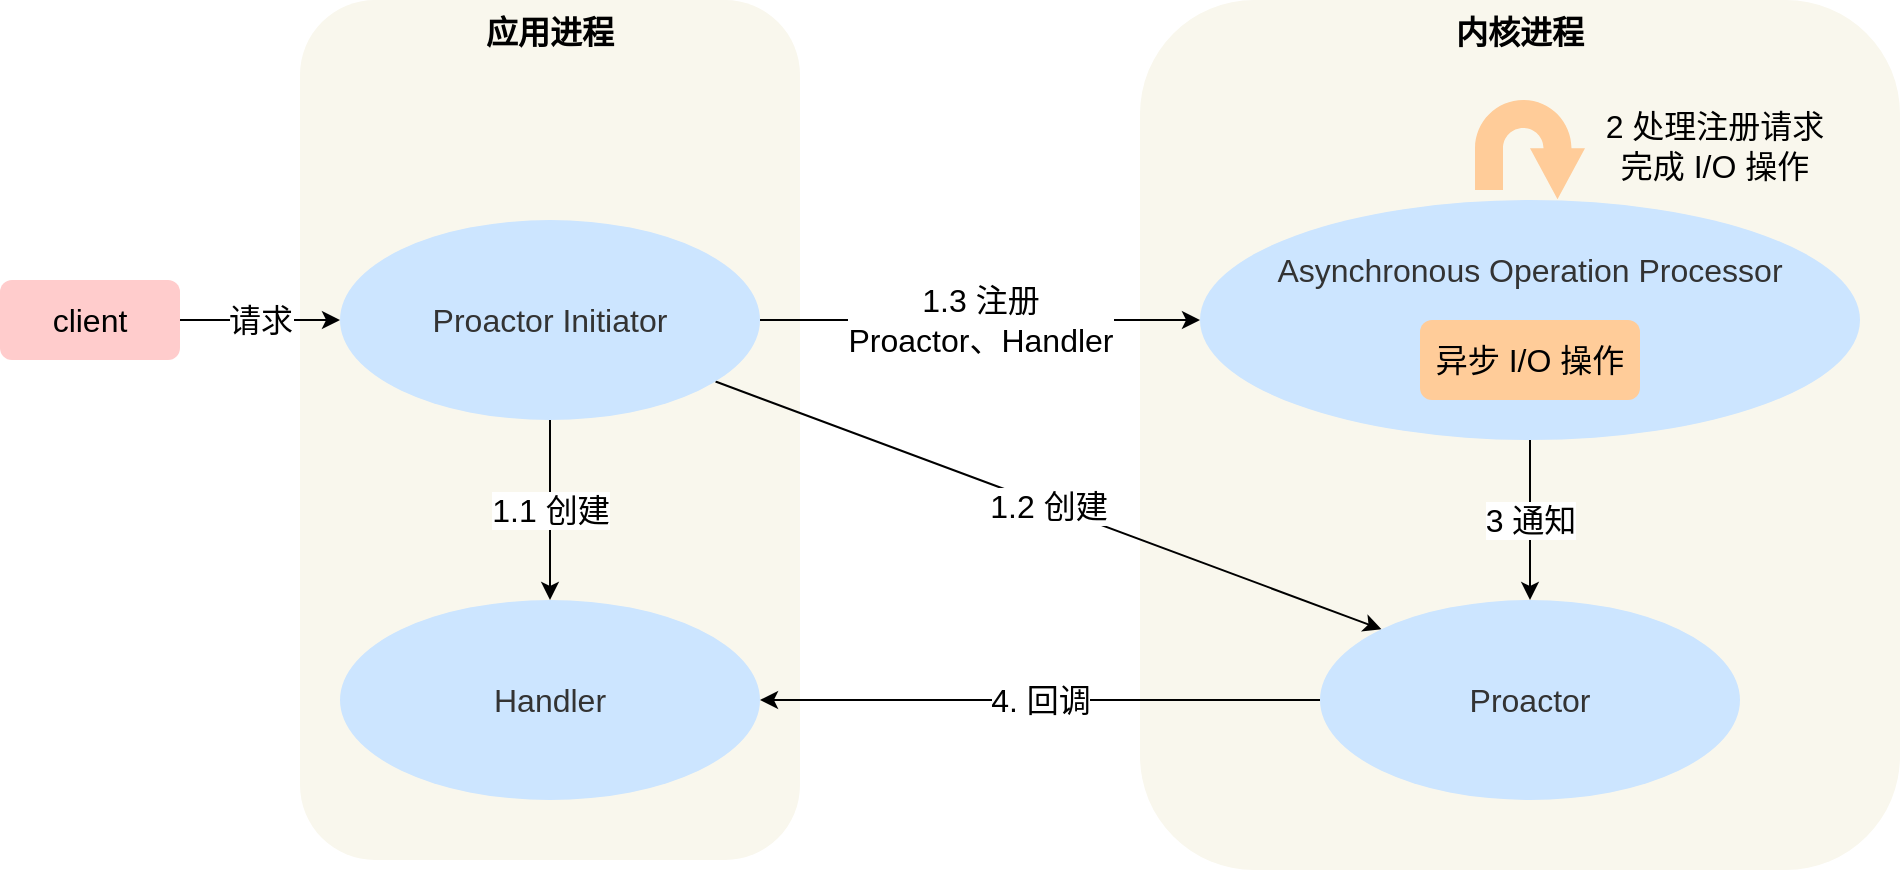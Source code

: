 <mxfile version="14.6.5" type="github">
  <diagram id="9x6UDvH0Cp7vfsusiMpG" name="第 1 页">
    <mxGraphModel dx="1379" dy="546" grid="1" gridSize="10" guides="1" tooltips="1" connect="1" arrows="1" fold="1" page="1" pageScale="1" pageWidth="827" pageHeight="1169" math="0" shadow="0">
      <root>
        <mxCell id="0" />
        <mxCell id="1" parent="0" />
        <mxCell id="qCoTKjnpwcHFoO7noeCt-14" value="&lt;b&gt;内核进程&lt;/b&gt;" style="rounded=1;whiteSpace=wrap;html=1;labelBackgroundColor=none;fontSize=16;verticalAlign=top;fillColor=#f9f7ed;strokeColor=none;" vertex="1" parent="1">
          <mxGeometry x="480" y="20" width="380" height="435" as="geometry" />
        </mxCell>
        <mxCell id="qCoTKjnpwcHFoO7noeCt-13" value="&lt;b&gt;应用进程&lt;/b&gt;" style="rounded=1;whiteSpace=wrap;html=1;labelBackgroundColor=none;fontSize=16;verticalAlign=top;fillColor=#f9f7ed;strokeColor=none;" vertex="1" parent="1">
          <mxGeometry x="60" y="20" width="250" height="430" as="geometry" />
        </mxCell>
        <mxCell id="qCoTKjnpwcHFoO7noeCt-5" value="1.1 创建" style="edgeStyle=orthogonalEdgeStyle;rounded=0;orthogonalLoop=1;jettySize=auto;html=1;fontSize=16;" edge="1" parent="1" source="qCoTKjnpwcHFoO7noeCt-1" target="qCoTKjnpwcHFoO7noeCt-4">
          <mxGeometry relative="1" as="geometry" />
        </mxCell>
        <mxCell id="qCoTKjnpwcHFoO7noeCt-11" value="1.3 注册&lt;br&gt;Proactor、Handler" style="edgeStyle=orthogonalEdgeStyle;rounded=0;orthogonalLoop=1;jettySize=auto;html=1;entryX=0;entryY=0.5;entryDx=0;entryDy=0;fontSize=16;" edge="1" parent="1" source="qCoTKjnpwcHFoO7noeCt-1" target="qCoTKjnpwcHFoO7noeCt-6">
          <mxGeometry relative="1" as="geometry" />
        </mxCell>
        <mxCell id="qCoTKjnpwcHFoO7noeCt-12" value="1.2 创建" style="rounded=0;orthogonalLoop=1;jettySize=auto;html=1;entryX=0;entryY=0;entryDx=0;entryDy=0;fontSize=16;" edge="1" parent="1" source="qCoTKjnpwcHFoO7noeCt-1" target="qCoTKjnpwcHFoO7noeCt-8">
          <mxGeometry relative="1" as="geometry" />
        </mxCell>
        <mxCell id="qCoTKjnpwcHFoO7noeCt-1" value="&lt;span style=&quot;font-size: 16px; color: rgb(51, 51, 51); font-family: &amp;quot;pingfang sc&amp;quot;, &amp;quot;lantinghei sc&amp;quot;, &amp;quot;microsoft yahei&amp;quot;, &amp;quot;hiragino sans gb&amp;quot;, &amp;quot;microsoft sans serif&amp;quot;, &amp;quot;wenquanyi micro hei&amp;quot;, helvetica, sans-serif;&quot;&gt;Proactor Initiator&lt;/span&gt;" style="ellipse;whiteSpace=wrap;html=1;fillColor=#cce5ff;strokeColor=none;labelBackgroundColor=none;" vertex="1" parent="1">
          <mxGeometry x="80" y="130" width="210" height="100" as="geometry" />
        </mxCell>
        <mxCell id="qCoTKjnpwcHFoO7noeCt-4" value="&lt;span style=&quot;font-size: 16px; color: rgb(51, 51, 51); font-family: &amp;quot;pingfang sc&amp;quot;, &amp;quot;lantinghei sc&amp;quot;, &amp;quot;microsoft yahei&amp;quot;, &amp;quot;hiragino sans gb&amp;quot;, &amp;quot;microsoft sans serif&amp;quot;, &amp;quot;wenquanyi micro hei&amp;quot;, helvetica, sans-serif;&quot;&gt;Handler&lt;/span&gt;" style="ellipse;whiteSpace=wrap;html=1;fillColor=#cce5ff;strokeColor=none;labelBackgroundColor=none;" vertex="1" parent="1">
          <mxGeometry x="80" y="320" width="210" height="100" as="geometry" />
        </mxCell>
        <mxCell id="qCoTKjnpwcHFoO7noeCt-9" value="3 通知" style="edgeStyle=orthogonalEdgeStyle;rounded=0;orthogonalLoop=1;jettySize=auto;html=1;fontSize=16;" edge="1" parent="1" source="qCoTKjnpwcHFoO7noeCt-6" target="qCoTKjnpwcHFoO7noeCt-8">
          <mxGeometry relative="1" as="geometry" />
        </mxCell>
        <mxCell id="qCoTKjnpwcHFoO7noeCt-6" value="&lt;span style=&quot;font-size: 16px ; color: rgb(51 , 51 , 51) ; font-family: &amp;#34;pingfang sc&amp;#34; , &amp;#34;lantinghei sc&amp;#34; , &amp;#34;microsoft yahei&amp;#34; , &amp;#34;hiragino sans gb&amp;#34; , &amp;#34;microsoft sans serif&amp;#34; , &amp;#34;wenquanyi micro hei&amp;#34; , &amp;#34;helvetica&amp;#34; , sans-serif&quot;&gt;&lt;br&gt;Asynchronous Operation Processor&lt;/span&gt;" style="ellipse;whiteSpace=wrap;html=1;fillColor=#cce5ff;strokeColor=none;labelBackgroundColor=none;verticalAlign=top;" vertex="1" parent="1">
          <mxGeometry x="510" y="120" width="330" height="120" as="geometry" />
        </mxCell>
        <mxCell id="qCoTKjnpwcHFoO7noeCt-7" value="异步 I/O 操作" style="rounded=1;whiteSpace=wrap;html=1;labelBackgroundColor=none;fontSize=16;fillColor=#ffcc99;strokeColor=none;" vertex="1" parent="1">
          <mxGeometry x="620" y="180" width="110" height="40" as="geometry" />
        </mxCell>
        <mxCell id="qCoTKjnpwcHFoO7noeCt-10" value="4. 回调" style="edgeStyle=orthogonalEdgeStyle;rounded=0;orthogonalLoop=1;jettySize=auto;html=1;entryX=1;entryY=0.5;entryDx=0;entryDy=0;fontSize=16;" edge="1" parent="1" source="qCoTKjnpwcHFoO7noeCt-8" target="qCoTKjnpwcHFoO7noeCt-4">
          <mxGeometry relative="1" as="geometry" />
        </mxCell>
        <mxCell id="qCoTKjnpwcHFoO7noeCt-8" value="&lt;span style=&quot;font-size: 16px; color: rgb(51, 51, 51); font-family: &amp;quot;pingfang sc&amp;quot;, &amp;quot;lantinghei sc&amp;quot;, &amp;quot;microsoft yahei&amp;quot;, &amp;quot;hiragino sans gb&amp;quot;, &amp;quot;microsoft sans serif&amp;quot;, &amp;quot;wenquanyi micro hei&amp;quot;, helvetica, sans-serif;&quot;&gt;Proactor&lt;/span&gt;" style="ellipse;whiteSpace=wrap;html=1;fillColor=#cce5ff;strokeColor=none;labelBackgroundColor=none;" vertex="1" parent="1">
          <mxGeometry x="570" y="320" width="210" height="100" as="geometry" />
        </mxCell>
        <mxCell id="qCoTKjnpwcHFoO7noeCt-16" value="请求" style="edgeStyle=none;rounded=0;orthogonalLoop=1;jettySize=auto;html=1;fontSize=16;" edge="1" parent="1" source="qCoTKjnpwcHFoO7noeCt-15" target="qCoTKjnpwcHFoO7noeCt-1">
          <mxGeometry relative="1" as="geometry" />
        </mxCell>
        <mxCell id="qCoTKjnpwcHFoO7noeCt-15" value="client" style="rounded=1;whiteSpace=wrap;html=1;labelBackgroundColor=none;fontSize=16;fillColor=#ffcccc;strokeColor=none;" vertex="1" parent="1">
          <mxGeometry x="-90" y="160" width="90" height="40" as="geometry" />
        </mxCell>
        <mxCell id="qCoTKjnpwcHFoO7noeCt-17" value="" style="html=1;shadow=0;dashed=0;align=center;verticalAlign=middle;shape=mxgraph.arrows2.uTurnArrow;dy=7;arrowHead=27.5;dx2=25.5;labelBackgroundColor=none;fontSize=16;rotation=90;fillColor=#ffcc99;strokeColor=none;" vertex="1" parent="1">
          <mxGeometry x="652.5" y="65" width="45" height="55" as="geometry" />
        </mxCell>
        <mxCell id="qCoTKjnpwcHFoO7noeCt-18" value="2 处理注册请求&lt;br&gt;完成 I/O 操作" style="text;html=1;align=center;verticalAlign=middle;resizable=0;points=[];autosize=1;strokeColor=none;fontSize=16;" vertex="1" parent="1">
          <mxGeometry x="707" y="72.5" width="120" height="40" as="geometry" />
        </mxCell>
      </root>
    </mxGraphModel>
  </diagram>
</mxfile>
